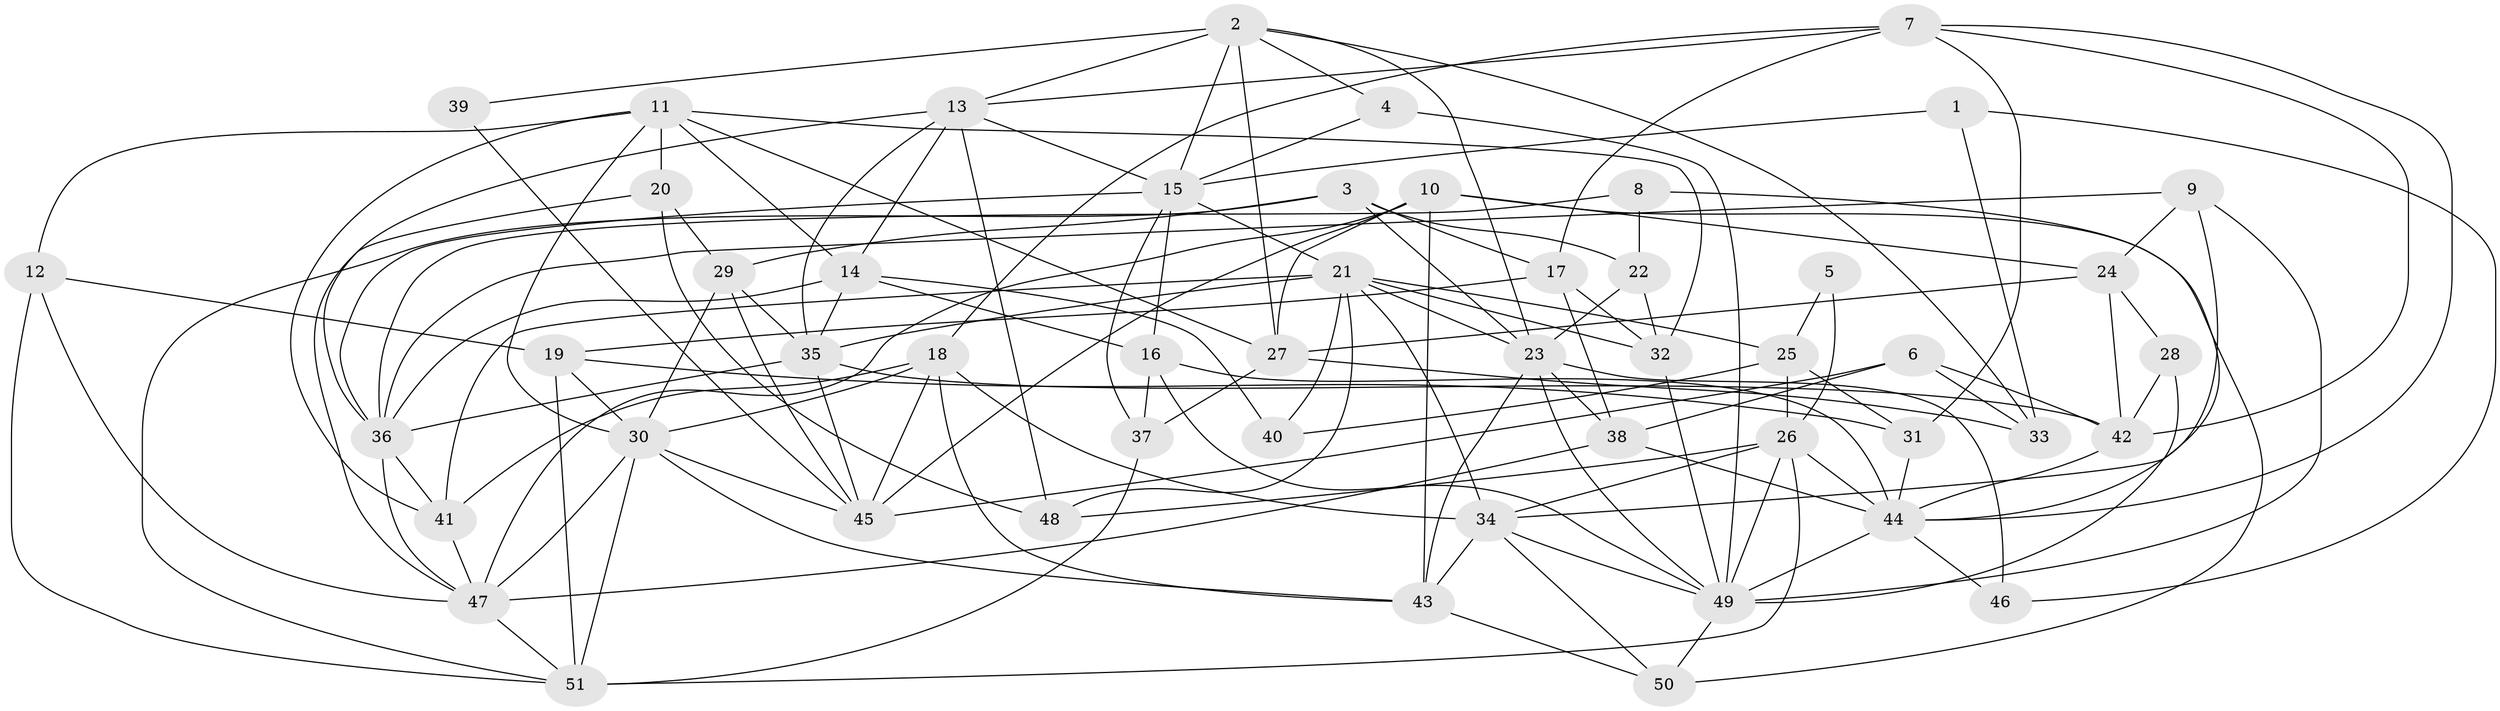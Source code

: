// original degree distribution, {2: 0.14705882352941177, 5: 0.19607843137254902, 3: 0.24509803921568626, 4: 0.27450980392156865, 6: 0.09803921568627451, 8: 0.029411764705882353, 7: 0.00980392156862745}
// Generated by graph-tools (version 1.1) at 2025/02/03/09/25 03:02:02]
// undirected, 51 vertices, 139 edges
graph export_dot {
graph [start="1"]
  node [color=gray90,style=filled];
  1;
  2;
  3;
  4;
  5;
  6;
  7;
  8;
  9;
  10;
  11;
  12;
  13;
  14;
  15;
  16;
  17;
  18;
  19;
  20;
  21;
  22;
  23;
  24;
  25;
  26;
  27;
  28;
  29;
  30;
  31;
  32;
  33;
  34;
  35;
  36;
  37;
  38;
  39;
  40;
  41;
  42;
  43;
  44;
  45;
  46;
  47;
  48;
  49;
  50;
  51;
  1 -- 15 [weight=1.0];
  1 -- 33 [weight=1.0];
  1 -- 46 [weight=1.0];
  2 -- 4 [weight=1.0];
  2 -- 13 [weight=1.0];
  2 -- 15 [weight=1.0];
  2 -- 23 [weight=1.0];
  2 -- 27 [weight=1.0];
  2 -- 33 [weight=1.0];
  2 -- 39 [weight=1.0];
  3 -- 17 [weight=1.0];
  3 -- 22 [weight=2.0];
  3 -- 23 [weight=1.0];
  3 -- 29 [weight=1.0];
  3 -- 51 [weight=1.0];
  4 -- 15 [weight=1.0];
  4 -- 49 [weight=2.0];
  5 -- 25 [weight=1.0];
  5 -- 26 [weight=1.0];
  6 -- 33 [weight=1.0];
  6 -- 38 [weight=1.0];
  6 -- 42 [weight=1.0];
  6 -- 45 [weight=1.0];
  7 -- 13 [weight=1.0];
  7 -- 17 [weight=1.0];
  7 -- 18 [weight=1.0];
  7 -- 31 [weight=1.0];
  7 -- 42 [weight=1.0];
  7 -- 44 [weight=1.0];
  8 -- 22 [weight=1.0];
  8 -- 36 [weight=1.0];
  8 -- 44 [weight=1.0];
  9 -- 24 [weight=1.0];
  9 -- 34 [weight=1.0];
  9 -- 36 [weight=1.0];
  9 -- 49 [weight=1.0];
  10 -- 24 [weight=2.0];
  10 -- 27 [weight=1.0];
  10 -- 43 [weight=1.0];
  10 -- 45 [weight=1.0];
  10 -- 47 [weight=1.0];
  10 -- 50 [weight=1.0];
  11 -- 12 [weight=1.0];
  11 -- 14 [weight=1.0];
  11 -- 20 [weight=1.0];
  11 -- 27 [weight=1.0];
  11 -- 30 [weight=1.0];
  11 -- 32 [weight=1.0];
  11 -- 41 [weight=1.0];
  12 -- 19 [weight=1.0];
  12 -- 47 [weight=1.0];
  12 -- 51 [weight=1.0];
  13 -- 14 [weight=1.0];
  13 -- 15 [weight=1.0];
  13 -- 35 [weight=1.0];
  13 -- 36 [weight=1.0];
  13 -- 48 [weight=1.0];
  14 -- 16 [weight=1.0];
  14 -- 35 [weight=1.0];
  14 -- 36 [weight=1.0];
  14 -- 40 [weight=1.0];
  15 -- 16 [weight=1.0];
  15 -- 21 [weight=1.0];
  15 -- 36 [weight=1.0];
  15 -- 37 [weight=1.0];
  16 -- 37 [weight=1.0];
  16 -- 44 [weight=1.0];
  16 -- 49 [weight=1.0];
  17 -- 19 [weight=1.0];
  17 -- 32 [weight=1.0];
  17 -- 38 [weight=1.0];
  18 -- 30 [weight=1.0];
  18 -- 34 [weight=1.0];
  18 -- 41 [weight=1.0];
  18 -- 43 [weight=1.0];
  18 -- 45 [weight=2.0];
  19 -- 30 [weight=1.0];
  19 -- 31 [weight=1.0];
  19 -- 51 [weight=1.0];
  20 -- 29 [weight=1.0];
  20 -- 47 [weight=1.0];
  20 -- 48 [weight=1.0];
  21 -- 23 [weight=1.0];
  21 -- 25 [weight=1.0];
  21 -- 32 [weight=1.0];
  21 -- 34 [weight=1.0];
  21 -- 35 [weight=1.0];
  21 -- 40 [weight=1.0];
  21 -- 41 [weight=1.0];
  21 -- 48 [weight=1.0];
  22 -- 23 [weight=1.0];
  22 -- 32 [weight=1.0];
  23 -- 38 [weight=3.0];
  23 -- 43 [weight=1.0];
  23 -- 46 [weight=1.0];
  23 -- 49 [weight=1.0];
  24 -- 27 [weight=1.0];
  24 -- 28 [weight=1.0];
  24 -- 42 [weight=2.0];
  25 -- 26 [weight=1.0];
  25 -- 31 [weight=1.0];
  25 -- 40 [weight=1.0];
  26 -- 34 [weight=1.0];
  26 -- 44 [weight=1.0];
  26 -- 48 [weight=1.0];
  26 -- 49 [weight=1.0];
  26 -- 51 [weight=1.0];
  27 -- 33 [weight=1.0];
  27 -- 37 [weight=1.0];
  28 -- 42 [weight=1.0];
  28 -- 49 [weight=1.0];
  29 -- 30 [weight=1.0];
  29 -- 35 [weight=1.0];
  29 -- 45 [weight=1.0];
  30 -- 43 [weight=1.0];
  30 -- 45 [weight=1.0];
  30 -- 47 [weight=1.0];
  30 -- 51 [weight=1.0];
  31 -- 44 [weight=1.0];
  32 -- 49 [weight=1.0];
  34 -- 43 [weight=2.0];
  34 -- 49 [weight=1.0];
  34 -- 50 [weight=1.0];
  35 -- 36 [weight=2.0];
  35 -- 42 [weight=1.0];
  35 -- 45 [weight=1.0];
  36 -- 41 [weight=1.0];
  36 -- 47 [weight=1.0];
  37 -- 51 [weight=1.0];
  38 -- 44 [weight=1.0];
  38 -- 47 [weight=1.0];
  39 -- 45 [weight=1.0];
  41 -- 47 [weight=1.0];
  42 -- 44 [weight=1.0];
  43 -- 50 [weight=1.0];
  44 -- 46 [weight=1.0];
  44 -- 49 [weight=1.0];
  47 -- 51 [weight=1.0];
  49 -- 50 [weight=1.0];
}
